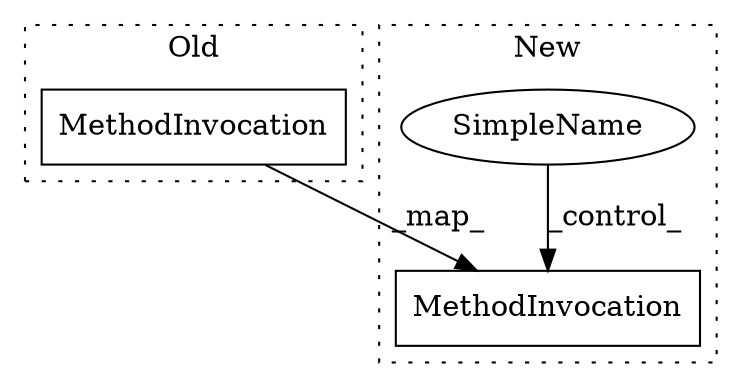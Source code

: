digraph G {
subgraph cluster0 {
2 [label="MethodInvocation" a="32" s="925,933" l="6,1" shape="box"];
label = "Old";
style="dotted";
}
subgraph cluster1 {
1 [label="MethodInvocation" a="32" s="1005,1013" l="6,1" shape="box"];
3 [label="SimpleName" a="42" s="977" l="1" shape="ellipse"];
label = "New";
style="dotted";
}
2 -> 1 [label="_map_"];
3 -> 1 [label="_control_"];
}